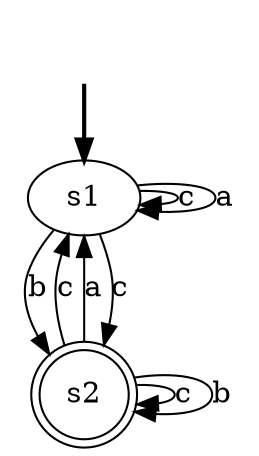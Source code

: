 digraph {
	fake0 [style=invisible]
	s2 [shape=doublecircle]
	s1 [root=true]
	fake0 -> s1 [style=bold]
	s2 -> s2 [label=c]
	s2 -> s1 [label=c]
	s2 -> s1 [label=a]
	s2 -> s2 [label=b]
	s1 -> s2 [label=c]
	s1 -> s1 [label=c]
	s1 -> s1 [label=a]
	s1 -> s2 [label=b]
}
